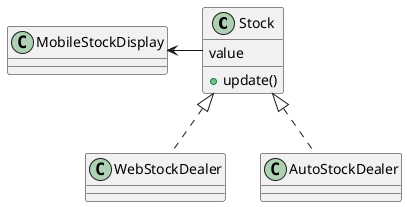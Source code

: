 @startuml
'https://plantuml.com/class-diagram

class Stock{
value
+update()
}
class MobileStockDisplay
class WebStockDealer implements Stock
class AutoStockDealer implements Stock


MobileStockDisplay<- Stock


@enduml
